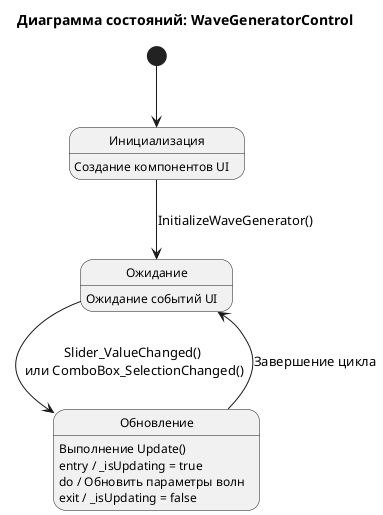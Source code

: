 @startuml StateDiagram
!define RECTANGLE state

skinparam monochrome true
skinparam shadowing false
skinparam stateFontSize 12
skinparam stateFontName Arial

title Диаграмма состояний: WaveGeneratorControl

[*] --> Инициализация
Инициализация: Создание компонентов UI
Инициализация --> Ожидание : InitializeWaveGenerator()
Ожидание: Ожидание событий UI
Ожидание --> Обновление : Slider_ValueChanged() \nили ComboBox_SelectionChanged()
Обновление: Выполнение Update()
Обновление --> Ожидание : Завершение цикла
Обновление : entry / _isUpdating = true
Обновление : do / Обновить параметры волн
Обновление : exit / _isUpdating = false

@enduml